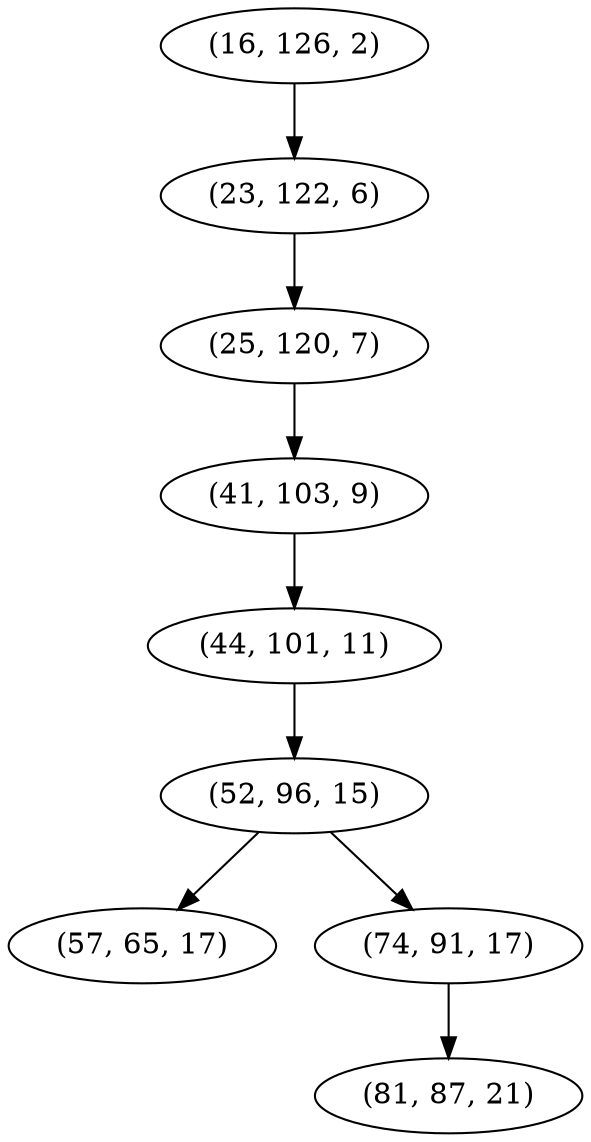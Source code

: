 digraph tree {
    "(16, 126, 2)";
    "(23, 122, 6)";
    "(25, 120, 7)";
    "(41, 103, 9)";
    "(44, 101, 11)";
    "(52, 96, 15)";
    "(57, 65, 17)";
    "(74, 91, 17)";
    "(81, 87, 21)";
    "(16, 126, 2)" -> "(23, 122, 6)";
    "(23, 122, 6)" -> "(25, 120, 7)";
    "(25, 120, 7)" -> "(41, 103, 9)";
    "(41, 103, 9)" -> "(44, 101, 11)";
    "(44, 101, 11)" -> "(52, 96, 15)";
    "(52, 96, 15)" -> "(57, 65, 17)";
    "(52, 96, 15)" -> "(74, 91, 17)";
    "(74, 91, 17)" -> "(81, 87, 21)";
}

